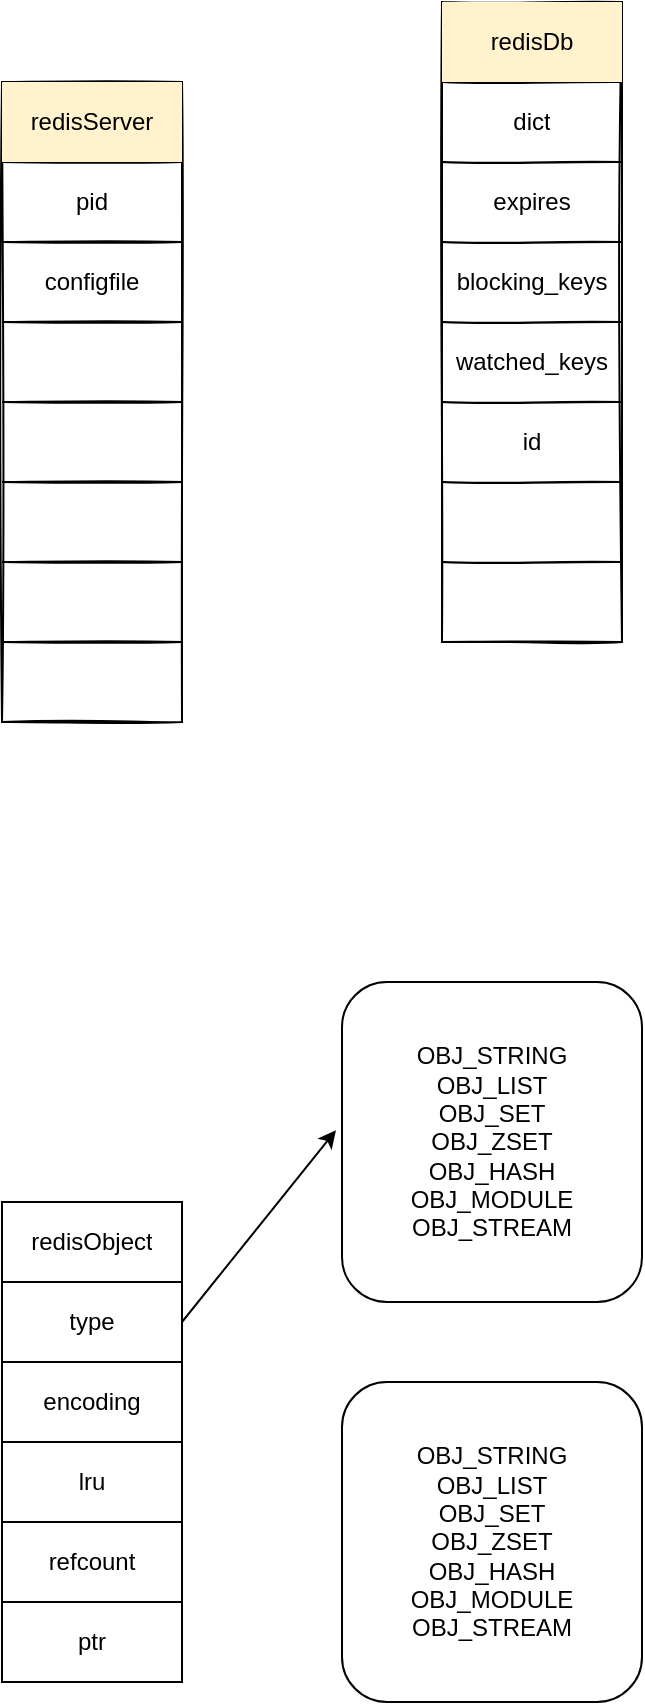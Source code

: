 <mxfile version="14.1.6" type="github">
  <diagram id="1RcJ9NPb4zDCBww39uH7" name="Page-1">
    <mxGraphModel dx="946" dy="536" grid="1" gridSize="10" guides="1" tooltips="1" connect="1" arrows="1" fold="1" page="1" pageScale="1" pageWidth="827" pageHeight="1169" math="0" shadow="0">
      <root>
        <mxCell id="0" />
        <mxCell id="1" parent="0" />
        <mxCell id="rzi4hXJbGiCndoFlaa8g-15" value="" style="shape=table;html=1;whiteSpace=wrap;startSize=0;container=1;collapsible=0;childLayout=tableLayout;sketch=1;" parent="1" vertex="1">
          <mxGeometry x="220" y="120" width="90" height="320" as="geometry" />
        </mxCell>
        <mxCell id="rzi4hXJbGiCndoFlaa8g-38" style="shape=partialRectangle;html=1;whiteSpace=wrap;collapsible=0;dropTarget=0;pointerEvents=0;fillColor=none;top=0;left=0;bottom=0;right=0;points=[[0,0.5],[1,0.5]];portConstraint=eastwest;" parent="rzi4hXJbGiCndoFlaa8g-15" vertex="1">
          <mxGeometry width="90" height="40" as="geometry" />
        </mxCell>
        <mxCell id="rzi4hXJbGiCndoFlaa8g-39" value="redisServer" style="shape=partialRectangle;html=1;whiteSpace=wrap;connectable=0;fillColor=#fff2cc;top=0;left=0;bottom=0;right=0;overflow=hidden;strokeColor=#d6b656;" parent="rzi4hXJbGiCndoFlaa8g-38" vertex="1">
          <mxGeometry width="90" height="40" as="geometry" />
        </mxCell>
        <mxCell id="rzi4hXJbGiCndoFlaa8g-36" style="shape=partialRectangle;html=1;whiteSpace=wrap;collapsible=0;dropTarget=0;pointerEvents=0;fillColor=none;top=0;left=0;bottom=0;right=0;points=[[0,0.5],[1,0.5]];portConstraint=eastwest;" parent="rzi4hXJbGiCndoFlaa8g-15" vertex="1">
          <mxGeometry y="40" width="90" height="40" as="geometry" />
        </mxCell>
        <mxCell id="rzi4hXJbGiCndoFlaa8g-37" value="pid" style="shape=partialRectangle;html=1;whiteSpace=wrap;connectable=0;fillColor=none;top=0;left=0;bottom=0;right=0;overflow=hidden;" parent="rzi4hXJbGiCndoFlaa8g-36" vertex="1">
          <mxGeometry width="90" height="40" as="geometry" />
        </mxCell>
        <mxCell id="rzi4hXJbGiCndoFlaa8g-34" style="shape=partialRectangle;html=1;whiteSpace=wrap;collapsible=0;dropTarget=0;pointerEvents=0;fillColor=none;top=0;left=0;bottom=0;right=0;points=[[0,0.5],[1,0.5]];portConstraint=eastwest;" parent="rzi4hXJbGiCndoFlaa8g-15" vertex="1">
          <mxGeometry y="80" width="90" height="40" as="geometry" />
        </mxCell>
        <mxCell id="rzi4hXJbGiCndoFlaa8g-35" value="configfile" style="shape=partialRectangle;html=1;whiteSpace=wrap;connectable=0;fillColor=none;top=0;left=0;bottom=0;right=0;overflow=hidden;" parent="rzi4hXJbGiCndoFlaa8g-34" vertex="1">
          <mxGeometry width="90" height="40" as="geometry" />
        </mxCell>
        <mxCell id="rzi4hXJbGiCndoFlaa8g-32" style="shape=partialRectangle;html=1;whiteSpace=wrap;collapsible=0;dropTarget=0;pointerEvents=0;fillColor=none;top=0;left=0;bottom=0;right=0;points=[[0,0.5],[1,0.5]];portConstraint=eastwest;" parent="rzi4hXJbGiCndoFlaa8g-15" vertex="1">
          <mxGeometry y="120" width="90" height="40" as="geometry" />
        </mxCell>
        <mxCell id="rzi4hXJbGiCndoFlaa8g-33" style="shape=partialRectangle;html=1;whiteSpace=wrap;connectable=0;fillColor=none;top=0;left=0;bottom=0;right=0;overflow=hidden;" parent="rzi4hXJbGiCndoFlaa8g-32" vertex="1">
          <mxGeometry width="90" height="40" as="geometry" />
        </mxCell>
        <mxCell id="rzi4hXJbGiCndoFlaa8g-30" style="shape=partialRectangle;html=1;whiteSpace=wrap;collapsible=0;dropTarget=0;pointerEvents=0;fillColor=none;top=0;left=0;bottom=0;right=0;points=[[0,0.5],[1,0.5]];portConstraint=eastwest;" parent="rzi4hXJbGiCndoFlaa8g-15" vertex="1">
          <mxGeometry y="160" width="90" height="40" as="geometry" />
        </mxCell>
        <mxCell id="rzi4hXJbGiCndoFlaa8g-31" style="shape=partialRectangle;html=1;whiteSpace=wrap;connectable=0;fillColor=none;top=0;left=0;bottom=0;right=0;overflow=hidden;" parent="rzi4hXJbGiCndoFlaa8g-30" vertex="1">
          <mxGeometry width="90" height="40" as="geometry" />
        </mxCell>
        <mxCell id="rzi4hXJbGiCndoFlaa8g-28" style="shape=partialRectangle;html=1;whiteSpace=wrap;collapsible=0;dropTarget=0;pointerEvents=0;fillColor=none;top=0;left=0;bottom=0;right=0;points=[[0,0.5],[1,0.5]];portConstraint=eastwest;" parent="rzi4hXJbGiCndoFlaa8g-15" vertex="1">
          <mxGeometry y="200" width="90" height="40" as="geometry" />
        </mxCell>
        <mxCell id="rzi4hXJbGiCndoFlaa8g-29" style="shape=partialRectangle;html=1;whiteSpace=wrap;connectable=0;fillColor=none;top=0;left=0;bottom=0;right=0;overflow=hidden;" parent="rzi4hXJbGiCndoFlaa8g-28" vertex="1">
          <mxGeometry width="90" height="40" as="geometry" />
        </mxCell>
        <mxCell id="rzi4hXJbGiCndoFlaa8g-16" value="" style="shape=partialRectangle;html=1;whiteSpace=wrap;collapsible=0;dropTarget=0;pointerEvents=0;fillColor=none;top=0;left=0;bottom=0;right=0;points=[[0,0.5],[1,0.5]];portConstraint=eastwest;" parent="rzi4hXJbGiCndoFlaa8g-15" vertex="1">
          <mxGeometry y="240" width="90" height="40" as="geometry" />
        </mxCell>
        <mxCell id="rzi4hXJbGiCndoFlaa8g-17" value="" style="shape=partialRectangle;html=1;whiteSpace=wrap;connectable=0;fillColor=none;top=0;left=0;bottom=0;right=0;overflow=hidden;" parent="rzi4hXJbGiCndoFlaa8g-16" vertex="1">
          <mxGeometry width="90" height="40" as="geometry" />
        </mxCell>
        <mxCell id="rzi4hXJbGiCndoFlaa8g-20" value="" style="shape=partialRectangle;html=1;whiteSpace=wrap;collapsible=0;dropTarget=0;pointerEvents=0;fillColor=none;top=0;left=0;bottom=0;right=0;points=[[0,0.5],[1,0.5]];portConstraint=eastwest;" parent="rzi4hXJbGiCndoFlaa8g-15" vertex="1">
          <mxGeometry y="280" width="90" height="40" as="geometry" />
        </mxCell>
        <mxCell id="rzi4hXJbGiCndoFlaa8g-21" value="" style="shape=partialRectangle;html=1;whiteSpace=wrap;connectable=0;fillColor=none;top=0;left=0;bottom=0;right=0;overflow=hidden;" parent="rzi4hXJbGiCndoFlaa8g-20" vertex="1">
          <mxGeometry width="90" height="40" as="geometry" />
        </mxCell>
        <mxCell id="rzi4hXJbGiCndoFlaa8g-40" value="" style="shape=table;html=1;whiteSpace=wrap;startSize=0;container=1;collapsible=0;childLayout=tableLayout;sketch=1;" parent="1" vertex="1">
          <mxGeometry x="440" y="80" width="90" height="320" as="geometry" />
        </mxCell>
        <mxCell id="rzi4hXJbGiCndoFlaa8g-41" style="shape=partialRectangle;html=1;whiteSpace=wrap;collapsible=0;dropTarget=0;pointerEvents=0;fillColor=none;top=0;left=0;bottom=0;right=0;points=[[0,0.5],[1,0.5]];portConstraint=eastwest;" parent="rzi4hXJbGiCndoFlaa8g-40" vertex="1">
          <mxGeometry width="90" height="40" as="geometry" />
        </mxCell>
        <mxCell id="rzi4hXJbGiCndoFlaa8g-42" value="redisDb" style="shape=partialRectangle;html=1;whiteSpace=wrap;connectable=0;fillColor=#fff2cc;top=0;left=0;bottom=0;right=0;overflow=hidden;strokeColor=#d6b656;" parent="rzi4hXJbGiCndoFlaa8g-41" vertex="1">
          <mxGeometry width="90" height="40" as="geometry" />
        </mxCell>
        <mxCell id="rzi4hXJbGiCndoFlaa8g-43" style="shape=partialRectangle;html=1;whiteSpace=wrap;collapsible=0;dropTarget=0;pointerEvents=0;fillColor=none;top=0;left=0;bottom=0;right=0;points=[[0,0.5],[1,0.5]];portConstraint=eastwest;" parent="rzi4hXJbGiCndoFlaa8g-40" vertex="1">
          <mxGeometry y="40" width="90" height="40" as="geometry" />
        </mxCell>
        <mxCell id="rzi4hXJbGiCndoFlaa8g-44" value="dict" style="shape=partialRectangle;html=1;whiteSpace=wrap;connectable=0;fillColor=none;top=0;left=0;bottom=0;right=0;overflow=hidden;" parent="rzi4hXJbGiCndoFlaa8g-43" vertex="1">
          <mxGeometry width="90" height="40" as="geometry" />
        </mxCell>
        <mxCell id="rzi4hXJbGiCndoFlaa8g-45" style="shape=partialRectangle;html=1;whiteSpace=wrap;collapsible=0;dropTarget=0;pointerEvents=0;fillColor=none;top=0;left=0;bottom=0;right=0;points=[[0,0.5],[1,0.5]];portConstraint=eastwest;" parent="rzi4hXJbGiCndoFlaa8g-40" vertex="1">
          <mxGeometry y="80" width="90" height="40" as="geometry" />
        </mxCell>
        <mxCell id="rzi4hXJbGiCndoFlaa8g-46" value="expires" style="shape=partialRectangle;html=1;whiteSpace=wrap;connectable=0;fillColor=none;top=0;left=0;bottom=0;right=0;overflow=hidden;" parent="rzi4hXJbGiCndoFlaa8g-45" vertex="1">
          <mxGeometry width="90" height="40" as="geometry" />
        </mxCell>
        <mxCell id="rzi4hXJbGiCndoFlaa8g-47" style="shape=partialRectangle;html=1;whiteSpace=wrap;collapsible=0;dropTarget=0;pointerEvents=0;fillColor=none;top=0;left=0;bottom=0;right=0;points=[[0,0.5],[1,0.5]];portConstraint=eastwest;" parent="rzi4hXJbGiCndoFlaa8g-40" vertex="1">
          <mxGeometry y="120" width="90" height="40" as="geometry" />
        </mxCell>
        <mxCell id="rzi4hXJbGiCndoFlaa8g-48" value="blocking_keys" style="shape=partialRectangle;html=1;whiteSpace=wrap;connectable=0;fillColor=none;top=0;left=0;bottom=0;right=0;overflow=hidden;" parent="rzi4hXJbGiCndoFlaa8g-47" vertex="1">
          <mxGeometry width="90" height="40" as="geometry" />
        </mxCell>
        <mxCell id="rzi4hXJbGiCndoFlaa8g-49" style="shape=partialRectangle;html=1;whiteSpace=wrap;collapsible=0;dropTarget=0;pointerEvents=0;fillColor=none;top=0;left=0;bottom=0;right=0;points=[[0,0.5],[1,0.5]];portConstraint=eastwest;" parent="rzi4hXJbGiCndoFlaa8g-40" vertex="1">
          <mxGeometry y="160" width="90" height="40" as="geometry" />
        </mxCell>
        <mxCell id="rzi4hXJbGiCndoFlaa8g-50" value="watched_keys" style="shape=partialRectangle;html=1;whiteSpace=wrap;connectable=0;fillColor=none;top=0;left=0;bottom=0;right=0;overflow=hidden;" parent="rzi4hXJbGiCndoFlaa8g-49" vertex="1">
          <mxGeometry width="90" height="40" as="geometry" />
        </mxCell>
        <mxCell id="rzi4hXJbGiCndoFlaa8g-51" style="shape=partialRectangle;html=1;whiteSpace=wrap;collapsible=0;dropTarget=0;pointerEvents=0;fillColor=none;top=0;left=0;bottom=0;right=0;points=[[0,0.5],[1,0.5]];portConstraint=eastwest;" parent="rzi4hXJbGiCndoFlaa8g-40" vertex="1">
          <mxGeometry y="200" width="90" height="40" as="geometry" />
        </mxCell>
        <mxCell id="rzi4hXJbGiCndoFlaa8g-52" value="id" style="shape=partialRectangle;html=1;whiteSpace=wrap;connectable=0;fillColor=none;top=0;left=0;bottom=0;right=0;overflow=hidden;" parent="rzi4hXJbGiCndoFlaa8g-51" vertex="1">
          <mxGeometry width="90" height="40" as="geometry" />
        </mxCell>
        <mxCell id="rzi4hXJbGiCndoFlaa8g-53" value="" style="shape=partialRectangle;html=1;whiteSpace=wrap;collapsible=0;dropTarget=0;pointerEvents=0;fillColor=none;top=0;left=0;bottom=0;right=0;points=[[0,0.5],[1,0.5]];portConstraint=eastwest;" parent="rzi4hXJbGiCndoFlaa8g-40" vertex="1">
          <mxGeometry y="240" width="90" height="40" as="geometry" />
        </mxCell>
        <mxCell id="rzi4hXJbGiCndoFlaa8g-54" value="" style="shape=partialRectangle;html=1;whiteSpace=wrap;connectable=0;fillColor=none;top=0;left=0;bottom=0;right=0;overflow=hidden;" parent="rzi4hXJbGiCndoFlaa8g-53" vertex="1">
          <mxGeometry width="90" height="40" as="geometry" />
        </mxCell>
        <mxCell id="rzi4hXJbGiCndoFlaa8g-55" value="" style="shape=partialRectangle;html=1;whiteSpace=wrap;collapsible=0;dropTarget=0;pointerEvents=0;fillColor=none;top=0;left=0;bottom=0;right=0;points=[[0,0.5],[1,0.5]];portConstraint=eastwest;" parent="rzi4hXJbGiCndoFlaa8g-40" vertex="1">
          <mxGeometry y="280" width="90" height="40" as="geometry" />
        </mxCell>
        <mxCell id="rzi4hXJbGiCndoFlaa8g-56" value="" style="shape=partialRectangle;html=1;whiteSpace=wrap;connectable=0;fillColor=none;top=0;left=0;bottom=0;right=0;overflow=hidden;" parent="rzi4hXJbGiCndoFlaa8g-55" vertex="1">
          <mxGeometry width="90" height="40" as="geometry" />
        </mxCell>
        <mxCell id="rzi4hXJbGiCndoFlaa8g-57" value="" style="shape=table;html=1;whiteSpace=wrap;startSize=0;container=1;collapsible=0;childLayout=tableLayout;" parent="1" vertex="1">
          <mxGeometry x="220" y="680" width="90" height="240" as="geometry" />
        </mxCell>
        <mxCell id="rzi4hXJbGiCndoFlaa8g-58" style="shape=partialRectangle;html=1;whiteSpace=wrap;collapsible=0;dropTarget=0;pointerEvents=0;fillColor=none;top=0;left=0;bottom=0;right=0;points=[[0,0.5],[1,0.5]];portConstraint=eastwest;" parent="rzi4hXJbGiCndoFlaa8g-57" vertex="1">
          <mxGeometry width="90" height="40" as="geometry" />
        </mxCell>
        <mxCell id="rzi4hXJbGiCndoFlaa8g-59" value="redisObject" style="shape=partialRectangle;html=1;whiteSpace=wrap;connectable=0;fillColor=none;top=0;left=0;bottom=0;right=0;overflow=hidden;" parent="rzi4hXJbGiCndoFlaa8g-58" vertex="1">
          <mxGeometry width="90" height="40" as="geometry" />
        </mxCell>
        <mxCell id="rzi4hXJbGiCndoFlaa8g-60" style="shape=partialRectangle;html=1;whiteSpace=wrap;collapsible=0;dropTarget=0;pointerEvents=0;fillColor=none;top=0;left=0;bottom=0;right=0;points=[[0,0.5],[1,0.5]];portConstraint=eastwest;" parent="rzi4hXJbGiCndoFlaa8g-57" vertex="1">
          <mxGeometry y="40" width="90" height="40" as="geometry" />
        </mxCell>
        <mxCell id="rzi4hXJbGiCndoFlaa8g-61" value="type" style="shape=partialRectangle;html=1;whiteSpace=wrap;connectable=0;fillColor=none;top=0;left=0;bottom=0;right=0;overflow=hidden;" parent="rzi4hXJbGiCndoFlaa8g-60" vertex="1">
          <mxGeometry width="90" height="40" as="geometry" />
        </mxCell>
        <mxCell id="rzi4hXJbGiCndoFlaa8g-62" style="shape=partialRectangle;html=1;whiteSpace=wrap;collapsible=0;dropTarget=0;pointerEvents=0;fillColor=none;top=0;left=0;bottom=0;right=0;points=[[0,0.5],[1,0.5]];portConstraint=eastwest;" parent="rzi4hXJbGiCndoFlaa8g-57" vertex="1">
          <mxGeometry y="80" width="90" height="40" as="geometry" />
        </mxCell>
        <mxCell id="rzi4hXJbGiCndoFlaa8g-63" value="encoding" style="shape=partialRectangle;html=1;whiteSpace=wrap;connectable=0;fillColor=none;top=0;left=0;bottom=0;right=0;overflow=hidden;" parent="rzi4hXJbGiCndoFlaa8g-62" vertex="1">
          <mxGeometry width="90" height="40" as="geometry" />
        </mxCell>
        <mxCell id="rzi4hXJbGiCndoFlaa8g-64" style="shape=partialRectangle;html=1;whiteSpace=wrap;collapsible=0;dropTarget=0;pointerEvents=0;fillColor=none;top=0;left=0;bottom=0;right=0;points=[[0,0.5],[1,0.5]];portConstraint=eastwest;" parent="rzi4hXJbGiCndoFlaa8g-57" vertex="1">
          <mxGeometry y="120" width="90" height="40" as="geometry" />
        </mxCell>
        <mxCell id="rzi4hXJbGiCndoFlaa8g-65" value="lru" style="shape=partialRectangle;html=1;whiteSpace=wrap;connectable=0;fillColor=none;top=0;left=0;bottom=0;right=0;overflow=hidden;" parent="rzi4hXJbGiCndoFlaa8g-64" vertex="1">
          <mxGeometry width="90" height="40" as="geometry" />
        </mxCell>
        <mxCell id="rzi4hXJbGiCndoFlaa8g-66" style="shape=partialRectangle;html=1;whiteSpace=wrap;collapsible=0;dropTarget=0;pointerEvents=0;fillColor=none;top=0;left=0;bottom=0;right=0;points=[[0,0.5],[1,0.5]];portConstraint=eastwest;" parent="rzi4hXJbGiCndoFlaa8g-57" vertex="1">
          <mxGeometry y="160" width="90" height="40" as="geometry" />
        </mxCell>
        <mxCell id="rzi4hXJbGiCndoFlaa8g-67" value="refcount" style="shape=partialRectangle;html=1;whiteSpace=wrap;connectable=0;fillColor=none;top=0;left=0;bottom=0;right=0;overflow=hidden;" parent="rzi4hXJbGiCndoFlaa8g-66" vertex="1">
          <mxGeometry width="90" height="40" as="geometry" />
        </mxCell>
        <mxCell id="rzi4hXJbGiCndoFlaa8g-68" style="shape=partialRectangle;html=1;whiteSpace=wrap;collapsible=0;dropTarget=0;pointerEvents=0;fillColor=none;top=0;left=0;bottom=0;right=0;points=[[0,0.5],[1,0.5]];portConstraint=eastwest;" parent="rzi4hXJbGiCndoFlaa8g-57" vertex="1">
          <mxGeometry y="200" width="90" height="40" as="geometry" />
        </mxCell>
        <mxCell id="rzi4hXJbGiCndoFlaa8g-69" value="ptr" style="shape=partialRectangle;html=1;whiteSpace=wrap;connectable=0;fillColor=none;top=0;left=0;bottom=0;right=0;overflow=hidden;" parent="rzi4hXJbGiCndoFlaa8g-68" vertex="1">
          <mxGeometry width="90" height="40" as="geometry" />
        </mxCell>
        <mxCell id="rzi4hXJbGiCndoFlaa8g-75" value="&lt;div&gt;OBJ_STRING&lt;/div&gt;&lt;div&gt;OBJ_LIST&lt;/div&gt;&lt;div&gt;OBJ_SET&lt;/div&gt;&lt;div&gt;OBJ_ZSET&lt;/div&gt;&lt;div&gt;OBJ_HASH&lt;/div&gt;&lt;div&gt;OBJ_MODULE&lt;/div&gt;&lt;div&gt;OBJ_STREAM&lt;/div&gt;" style="rounded=1;whiteSpace=wrap;html=1;" parent="1" vertex="1">
          <mxGeometry x="390" y="570" width="150" height="160" as="geometry" />
        </mxCell>
        <mxCell id="OyXWWXUFQDV_rof2no0E-1" style="rounded=0;orthogonalLoop=1;jettySize=auto;html=1;exitX=1;exitY=0.5;exitDx=0;exitDy=0;entryX=-0.02;entryY=0.463;entryDx=0;entryDy=0;entryPerimeter=0;" edge="1" parent="1" source="rzi4hXJbGiCndoFlaa8g-60" target="rzi4hXJbGiCndoFlaa8g-75">
          <mxGeometry relative="1" as="geometry" />
        </mxCell>
        <mxCell id="OyXWWXUFQDV_rof2no0E-2" value="&lt;div&gt;OBJ_STRING&lt;/div&gt;&lt;div&gt;OBJ_LIST&lt;/div&gt;&lt;div&gt;OBJ_SET&lt;/div&gt;&lt;div&gt;OBJ_ZSET&lt;/div&gt;&lt;div&gt;OBJ_HASH&lt;/div&gt;&lt;div&gt;OBJ_MODULE&lt;/div&gt;&lt;div&gt;OBJ_STREAM&lt;/div&gt;" style="rounded=1;whiteSpace=wrap;html=1;" vertex="1" parent="1">
          <mxGeometry x="390" y="770" width="150" height="160" as="geometry" />
        </mxCell>
      </root>
    </mxGraphModel>
  </diagram>
</mxfile>
